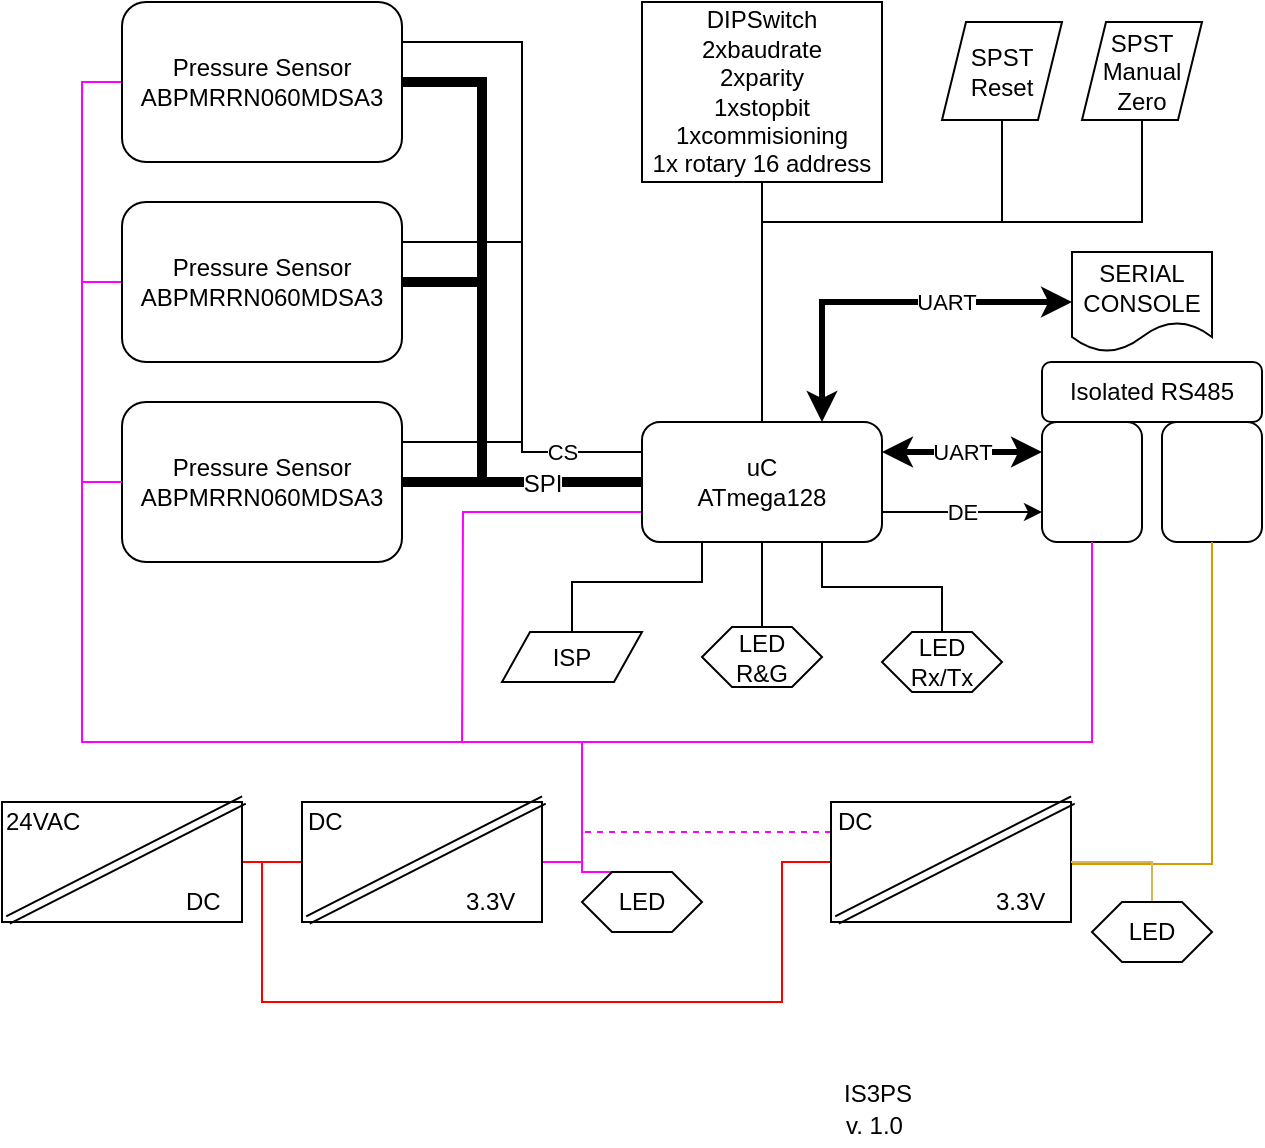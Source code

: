<mxfile version="10.7.7" type="github"><diagram id="LlulpdbKAolEpD9Ssy19" name="Page-1"><mxGraphModel dx="1394" dy="735" grid="1" gridSize="10" guides="1" tooltips="1" connect="1" arrows="1" fold="1" page="1" pageScale="1" pageWidth="1100" pageHeight="850" math="0" shadow="0"><root><mxCell id="0"/><mxCell id="1" parent="0"/><mxCell id="TUwGsqru_HO5TswtTtZo-70" style="edgeStyle=orthogonalEdgeStyle;rounded=0;orthogonalLoop=1;jettySize=auto;html=1;exitX=0;exitY=0.5;exitDx=0;exitDy=0;entryX=0;entryY=0.5;entryDx=0;entryDy=0;startArrow=none;startFill=0;endArrow=none;endFill=0;strokeColor=#FF00FF;strokeWidth=1;" parent="1" source="TUwGsqru_HO5TswtTtZo-2" target="TUwGsqru_HO5TswtTtZo-3" edge="1"><mxGeometry relative="1" as="geometry"/></mxCell><mxCell id="TUwGsqru_HO5TswtTtZo-2" value="&lt;div&gt;Pressure Sensor&lt;/div&gt;&lt;div&gt;ABPMRRN060MDSA3 &lt;br&gt;&lt;/div&gt;" style="rounded=1;whiteSpace=wrap;html=1;" parent="1" vertex="1"><mxGeometry x="100" y="80" width="140" height="80" as="geometry"/></mxCell><mxCell id="TUwGsqru_HO5TswtTtZo-22" style="edgeStyle=orthogonalEdgeStyle;rounded=0;orthogonalLoop=1;jettySize=auto;html=1;exitX=1;exitY=0.5;exitDx=0;exitDy=0;endArrow=none;endFill=0;strokeWidth=5;" parent="1" source="TUwGsqru_HO5TswtTtZo-3" edge="1"><mxGeometry relative="1" as="geometry"><mxPoint x="280" y="220" as="targetPoint"/></mxGeometry></mxCell><mxCell id="TUwGsqru_HO5TswtTtZo-69" style="edgeStyle=orthogonalEdgeStyle;rounded=0;orthogonalLoop=1;jettySize=auto;html=1;exitX=0;exitY=0.5;exitDx=0;exitDy=0;entryX=0;entryY=0.5;entryDx=0;entryDy=0;startArrow=none;startFill=0;endArrow=none;endFill=0;strokeColor=#FF00FF;strokeWidth=1;" parent="1" source="TUwGsqru_HO5TswtTtZo-3" target="TUwGsqru_HO5TswtTtZo-4" edge="1"><mxGeometry relative="1" as="geometry"/></mxCell><mxCell id="TUwGsqru_HO5TswtTtZo-3" value="&lt;div&gt;Pressure Sensor&lt;/div&gt;&lt;div&gt;ABPMRRN060MDSA3 &lt;br&gt;&lt;/div&gt;" style="rounded=1;whiteSpace=wrap;html=1;" parent="1" vertex="1"><mxGeometry x="100" y="180" width="140" height="80" as="geometry"/></mxCell><mxCell id="TUwGsqru_HO5TswtTtZo-23" style="edgeStyle=orthogonalEdgeStyle;rounded=0;orthogonalLoop=1;jettySize=auto;html=1;exitX=1;exitY=0.5;exitDx=0;exitDy=0;endArrow=none;endFill=0;strokeWidth=5;" parent="1" source="TUwGsqru_HO5TswtTtZo-4" edge="1"><mxGeometry relative="1" as="geometry"><mxPoint x="280" y="320" as="targetPoint"/></mxGeometry></mxCell><mxCell id="TUwGsqru_HO5TswtTtZo-4" value="&lt;div&gt;Pressure Sensor&lt;/div&gt;&lt;div&gt;ABPMRRN060MDSA3 &lt;br&gt;&lt;/div&gt;" style="rounded=1;whiteSpace=wrap;html=1;" parent="1" vertex="1"><mxGeometry x="100" y="280" width="140" height="80" as="geometry"/></mxCell><mxCell id="TUwGsqru_HO5TswtTtZo-11" value="UART" style="edgeStyle=orthogonalEdgeStyle;rounded=0;orthogonalLoop=1;jettySize=auto;html=1;exitX=1;exitY=0.25;exitDx=0;exitDy=0;entryX=0;entryY=0.25;entryDx=0;entryDy=0;strokeWidth=3;startArrow=classic;startFill=1;" parent="1" source="TUwGsqru_HO5TswtTtZo-5" target="TUwGsqru_HO5TswtTtZo-9" edge="1"><mxGeometry relative="1" as="geometry"/></mxCell><mxCell id="TUwGsqru_HO5TswtTtZo-12" value="DE" style="edgeStyle=orthogonalEdgeStyle;rounded=0;orthogonalLoop=1;jettySize=auto;html=1;exitX=1;exitY=0.75;exitDx=0;exitDy=0;entryX=0;entryY=0.75;entryDx=0;entryDy=0;" parent="1" source="TUwGsqru_HO5TswtTtZo-5" target="TUwGsqru_HO5TswtTtZo-9" edge="1"><mxGeometry relative="1" as="geometry"/></mxCell><mxCell id="TUwGsqru_HO5TswtTtZo-19" style="edgeStyle=orthogonalEdgeStyle;rounded=0;orthogonalLoop=1;jettySize=auto;html=1;exitX=0.25;exitY=1;exitDx=0;exitDy=0;entryX=0.5;entryY=0;entryDx=0;entryDy=0;strokeWidth=1;endArrow=none;endFill=0;" parent="1" source="TUwGsqru_HO5TswtTtZo-5" target="TUwGsqru_HO5TswtTtZo-6" edge="1"><mxGeometry relative="1" as="geometry"><Array as="points"><mxPoint x="390" y="370"/><mxPoint x="325" y="370"/></Array></mxGeometry></mxCell><mxCell id="TUwGsqru_HO5TswtTtZo-20" style="edgeStyle=orthogonalEdgeStyle;rounded=0;orthogonalLoop=1;jettySize=auto;html=1;endArrow=none;endFill=0;strokeWidth=1;entryX=0.5;entryY=0;entryDx=0;entryDy=0;exitX=0.5;exitY=1;exitDx=0;exitDy=0;" parent="1" source="TUwGsqru_HO5TswtTtZo-5" target="TUwGsqru_HO5TswtTtZo-18" edge="1"><mxGeometry relative="1" as="geometry"><mxPoint x="420" y="390" as="targetPoint"/><mxPoint x="430" y="410" as="sourcePoint"/></mxGeometry></mxCell><mxCell id="TUwGsqru_HO5TswtTtZo-21" style="edgeStyle=orthogonalEdgeStyle;rounded=0;orthogonalLoop=1;jettySize=auto;html=1;exitX=0;exitY=0.5;exitDx=0;exitDy=0;entryX=1;entryY=0.5;entryDx=0;entryDy=0;endArrow=none;endFill=0;strokeWidth=5;" parent="1" source="TUwGsqru_HO5TswtTtZo-5" target="TUwGsqru_HO5TswtTtZo-2" edge="1"><mxGeometry relative="1" as="geometry"><Array as="points"><mxPoint x="280" y="320"/><mxPoint x="280" y="120"/></Array></mxGeometry></mxCell><mxCell id="TUwGsqru_HO5TswtTtZo-24" value="SPI" style="text;html=1;resizable=0;points=[];align=center;verticalAlign=middle;labelBackgroundColor=#ffffff;" parent="TUwGsqru_HO5TswtTtZo-21" vertex="1" connectable="0"><mxGeometry x="-0.688" y="1" relative="1" as="geometry"><mxPoint as="offset"/></mxGeometry></mxCell><mxCell id="TUwGsqru_HO5TswtTtZo-25" style="edgeStyle=orthogonalEdgeStyle;rounded=0;orthogonalLoop=1;jettySize=auto;html=1;exitX=0;exitY=0.25;exitDx=0;exitDy=0;entryX=1;entryY=0.25;entryDx=0;entryDy=0;endArrow=none;endFill=0;strokeWidth=1;" parent="1" source="TUwGsqru_HO5TswtTtZo-5" target="TUwGsqru_HO5TswtTtZo-4" edge="1"><mxGeometry relative="1" as="geometry"/></mxCell><mxCell id="TUwGsqru_HO5TswtTtZo-26" style="edgeStyle=orthogonalEdgeStyle;rounded=0;orthogonalLoop=1;jettySize=auto;html=1;exitX=0;exitY=0.25;exitDx=0;exitDy=0;entryX=1;entryY=0.25;entryDx=0;entryDy=0;endArrow=none;endFill=0;strokeWidth=1;" parent="1" source="TUwGsqru_HO5TswtTtZo-5" target="TUwGsqru_HO5TswtTtZo-3" edge="1"><mxGeometry relative="1" as="geometry"/></mxCell><mxCell id="TUwGsqru_HO5TswtTtZo-27" value="CS" style="edgeStyle=orthogonalEdgeStyle;rounded=0;orthogonalLoop=1;jettySize=auto;html=1;exitX=0;exitY=0.25;exitDx=0;exitDy=0;entryX=1;entryY=0.25;entryDx=0;entryDy=0;endArrow=none;endFill=0;strokeWidth=1;" parent="1" source="TUwGsqru_HO5TswtTtZo-5" target="TUwGsqru_HO5TswtTtZo-2" edge="1"><mxGeometry x="-0.754" relative="1" as="geometry"><mxPoint as="offset"/></mxGeometry></mxCell><mxCell id="TUwGsqru_HO5TswtTtZo-28" style="edgeStyle=orthogonalEdgeStyle;rounded=0;orthogonalLoop=1;jettySize=auto;html=1;exitX=0.5;exitY=0;exitDx=0;exitDy=0;endArrow=none;endFill=0;strokeWidth=1;" parent="1" source="TUwGsqru_HO5TswtTtZo-5" target="TUwGsqru_HO5TswtTtZo-7" edge="1"><mxGeometry relative="1" as="geometry"/></mxCell><mxCell id="TUwGsqru_HO5TswtTtZo-36" value="UART" style="edgeStyle=orthogonalEdgeStyle;rounded=0;orthogonalLoop=1;jettySize=auto;html=1;exitX=0.75;exitY=0;exitDx=0;exitDy=0;entryX=0;entryY=0.5;entryDx=0;entryDy=0;endArrow=classic;endFill=1;strokeWidth=3;startArrow=classic;startFill=1;" parent="1" source="TUwGsqru_HO5TswtTtZo-5" target="TUwGsqru_HO5TswtTtZo-33" edge="1"><mxGeometry x="0.312" relative="1" as="geometry"><mxPoint as="offset"/></mxGeometry></mxCell><mxCell id="TUwGsqru_HO5TswtTtZo-71" style="edgeStyle=orthogonalEdgeStyle;rounded=0;orthogonalLoop=1;jettySize=auto;html=1;exitX=0.75;exitY=1;exitDx=0;exitDy=0;entryX=0.5;entryY=0;entryDx=0;entryDy=0;startArrow=none;startFill=0;endArrow=none;endFill=0;strokeColor=#000000;strokeWidth=1;" parent="1" source="TUwGsqru_HO5TswtTtZo-5" target="TUwGsqru_HO5TswtTtZo-17" edge="1"><mxGeometry relative="1" as="geometry"/></mxCell><mxCell id="TUwGsqru_HO5TswtTtZo-78" style="edgeStyle=orthogonalEdgeStyle;rounded=0;orthogonalLoop=1;jettySize=auto;html=1;exitX=0;exitY=0.75;exitDx=0;exitDy=0;startArrow=none;startFill=0;endArrow=none;endFill=0;strokeColor=#FF00FF;strokeWidth=1;" parent="1" source="TUwGsqru_HO5TswtTtZo-5" edge="1"><mxGeometry relative="1" as="geometry"><mxPoint x="270" y="450" as="targetPoint"/></mxGeometry></mxCell><mxCell id="TUwGsqru_HO5TswtTtZo-5" value="&lt;div&gt;uC&lt;/div&gt;&lt;div&gt;ATmega128&lt;br&gt;&lt;/div&gt;" style="rounded=1;whiteSpace=wrap;html=1;" parent="1" vertex="1"><mxGeometry x="360" y="290" width="120" height="60" as="geometry"/></mxCell><mxCell id="TUwGsqru_HO5TswtTtZo-6" value="ISP" style="shape=parallelogram;perimeter=parallelogramPerimeter;whiteSpace=wrap;html=1;" parent="1" vertex="1"><mxGeometry x="290" y="395" width="70" height="25" as="geometry"/></mxCell><mxCell id="TUwGsqru_HO5TswtTtZo-7" value="&lt;div&gt;DIPSwitch&lt;/div&gt;&lt;div&gt;2xbaudrate&lt;/div&gt;&lt;div&gt;2xparity&lt;/div&gt;&lt;div&gt;1xstopbit&lt;/div&gt;&lt;div&gt;1xcommisioning&lt;/div&gt;&lt;div&gt;1x rotary 16 address&lt;br&gt;&lt;/div&gt;" style="rounded=0;whiteSpace=wrap;html=1;" parent="1" vertex="1"><mxGeometry x="360" y="80" width="120" height="90" as="geometry"/></mxCell><mxCell id="TUwGsqru_HO5TswtTtZo-8" value="Isolated RS485" style="rounded=1;whiteSpace=wrap;html=1;" parent="1" vertex="1"><mxGeometry x="560" y="260" width="110" height="30" as="geometry"/></mxCell><mxCell id="TUwGsqru_HO5TswtTtZo-9" value="" style="rounded=1;whiteSpace=wrap;html=1;" parent="1" vertex="1"><mxGeometry x="560" y="290" width="50" height="60" as="geometry"/></mxCell><mxCell id="TUwGsqru_HO5TswtTtZo-10" value="" style="rounded=1;whiteSpace=wrap;html=1;" parent="1" vertex="1"><mxGeometry x="620" y="290" width="50" height="60" as="geometry"/></mxCell><mxCell id="TUwGsqru_HO5TswtTtZo-17" value="&lt;div&gt;LED&lt;/div&gt;&lt;div&gt;Rx/Tx&lt;br&gt;&lt;/div&gt;" style="shape=hexagon;perimeter=hexagonPerimeter2;whiteSpace=wrap;html=1;fillColor=#ffffff;" parent="1" vertex="1"><mxGeometry x="480" y="395" width="60" height="30" as="geometry"/></mxCell><mxCell id="TUwGsqru_HO5TswtTtZo-18" value="&lt;div&gt;LED&lt;/div&gt;&lt;div&gt;R&amp;amp;G&lt;br&gt;&lt;/div&gt;" style="shape=hexagon;perimeter=hexagonPerimeter2;whiteSpace=wrap;html=1;fillColor=#ffffff;" parent="1" vertex="1"><mxGeometry x="390" y="392.5" width="60" height="30" as="geometry"/></mxCell><mxCell id="TUwGsqru_HO5TswtTtZo-31" style="edgeStyle=orthogonalEdgeStyle;rounded=0;orthogonalLoop=1;jettySize=auto;html=1;exitX=0.5;exitY=1;exitDx=0;exitDy=0;entryX=0.5;entryY=0;entryDx=0;entryDy=0;endArrow=none;endFill=0;strokeWidth=1;" parent="1" source="TUwGsqru_HO5TswtTtZo-29" target="TUwGsqru_HO5TswtTtZo-5" edge="1"><mxGeometry relative="1" as="geometry"><Array as="points"><mxPoint x="540" y="190"/><mxPoint x="420" y="190"/></Array></mxGeometry></mxCell><mxCell id="TUwGsqru_HO5TswtTtZo-29" value="&lt;div&gt;SPST&lt;/div&gt;&lt;div&gt;Reset&lt;/div&gt;" style="shape=parallelogram;perimeter=parallelogramPerimeter;whiteSpace=wrap;html=1;fillColor=#ffffff;" parent="1" vertex="1"><mxGeometry x="510" y="90" width="60" height="49" as="geometry"/></mxCell><mxCell id="TUwGsqru_HO5TswtTtZo-32" style="edgeStyle=orthogonalEdgeStyle;rounded=0;orthogonalLoop=1;jettySize=auto;html=1;exitX=0.5;exitY=1;exitDx=0;exitDy=0;endArrow=none;endFill=0;strokeWidth=1;" parent="1" source="TUwGsqru_HO5TswtTtZo-30" target="TUwGsqru_HO5TswtTtZo-5" edge="1"><mxGeometry relative="1" as="geometry"><Array as="points"><mxPoint x="610" y="190"/><mxPoint x="420" y="190"/></Array></mxGeometry></mxCell><mxCell id="TUwGsqru_HO5TswtTtZo-30" value="&lt;div&gt;SPST&lt;/div&gt;&lt;div&gt;Manual&lt;/div&gt;&lt;div&gt;Zero&lt;br&gt;&lt;/div&gt;" style="shape=parallelogram;perimeter=parallelogramPerimeter;whiteSpace=wrap;html=1;fillColor=#ffffff;" parent="1" vertex="1"><mxGeometry x="580" y="90" width="60" height="49" as="geometry"/></mxCell><mxCell id="TUwGsqru_HO5TswtTtZo-33" value="&lt;div&gt;SERIAL &lt;br&gt;&lt;/div&gt;&lt;div&gt;CONSOLE&lt;br&gt;&lt;/div&gt;" style="shape=document;whiteSpace=wrap;html=1;boundedLbl=1;fillColor=#ffffff;" parent="1" vertex="1"><mxGeometry x="575" y="205" width="70" height="50" as="geometry"/></mxCell><mxCell id="TUwGsqru_HO5TswtTtZo-64" style="edgeStyle=orthogonalEdgeStyle;rounded=0;orthogonalLoop=1;jettySize=auto;html=1;exitX=1;exitY=0.5;exitDx=0;exitDy=0;entryX=0;entryY=0.5;entryDx=0;entryDy=0;startArrow=none;startFill=0;endArrow=none;endFill=0;strokeWidth=1;fillColor=#f8cecc;strokeColor=#FF0000;" parent="1" source="TUwGsqru_HO5TswtTtZo-38" target="TUwGsqru_HO5TswtTtZo-43" edge="1"><mxGeometry relative="1" as="geometry"/></mxCell><mxCell id="TUwGsqru_HO5TswtTtZo-65" style="edgeStyle=orthogonalEdgeStyle;rounded=0;orthogonalLoop=1;jettySize=auto;html=1;exitX=1;exitY=0.5;exitDx=0;exitDy=0;entryX=0;entryY=0.5;entryDx=0;entryDy=0;startArrow=none;startFill=0;endArrow=none;endFill=0;strokeWidth=1;fillColor=#f8cecc;strokeColor=#FF0000;" parent="1" source="TUwGsqru_HO5TswtTtZo-38" target="TUwGsqru_HO5TswtTtZo-59" edge="1"><mxGeometry relative="1" as="geometry"><Array as="points"><mxPoint x="170" y="510"/><mxPoint x="170" y="580"/><mxPoint x="430" y="580"/><mxPoint x="430" y="510"/><mxPoint x="455" y="510"/></Array></mxGeometry></mxCell><mxCell id="TUwGsqru_HO5TswtTtZo-38" value="" style="rounded=0;whiteSpace=wrap;html=1;fillColor=#ffffff;" parent="1" vertex="1"><mxGeometry x="40" y="480" width="120" height="60" as="geometry"/></mxCell><mxCell id="TUwGsqru_HO5TswtTtZo-39" value="24VAC" style="text;html=1;resizable=0;points=[];autosize=1;align=left;verticalAlign=top;spacingTop=-4;" parent="1" vertex="1"><mxGeometry x="40" y="480" width="50" height="20" as="geometry"/></mxCell><mxCell id="TUwGsqru_HO5TswtTtZo-40" value="" style="shape=link;html=1;startArrow=classic;startFill=1;endArrow=classic;endFill=1;strokeWidth=1;exitX=0.025;exitY=0.983;exitDx=0;exitDy=0;exitPerimeter=0;entryX=1.008;entryY=-0.017;entryDx=0;entryDy=0;entryPerimeter=0;" parent="1" source="TUwGsqru_HO5TswtTtZo-38" target="TUwGsqru_HO5TswtTtZo-38" edge="1"><mxGeometry width="50" height="50" relative="1" as="geometry"><mxPoint x="40" y="610" as="sourcePoint"/><mxPoint x="90" y="560" as="targetPoint"/></mxGeometry></mxCell><mxCell id="TUwGsqru_HO5TswtTtZo-41" value="DC" style="text;html=1;resizable=0;points=[];autosize=1;align=left;verticalAlign=top;spacingTop=-4;" parent="1" vertex="1"><mxGeometry x="130" y="520" width="30" height="20" as="geometry"/></mxCell><mxCell id="TUwGsqru_HO5TswtTtZo-67" style="edgeStyle=orthogonalEdgeStyle;rounded=0;orthogonalLoop=1;jettySize=auto;html=1;exitX=1;exitY=0.5;exitDx=0;exitDy=0;entryX=0.5;entryY=1;entryDx=0;entryDy=0;startArrow=none;startFill=0;endArrow=none;endFill=0;strokeColor=#FF00FF;strokeWidth=1;" parent="1" source="TUwGsqru_HO5TswtTtZo-43" target="TUwGsqru_HO5TswtTtZo-9" edge="1"><mxGeometry relative="1" as="geometry"><Array as="points"><mxPoint x="330" y="510"/><mxPoint x="330" y="450"/><mxPoint x="585" y="450"/></Array></mxGeometry></mxCell><mxCell id="TUwGsqru_HO5TswtTtZo-68" style="edgeStyle=orthogonalEdgeStyle;rounded=0;orthogonalLoop=1;jettySize=auto;html=1;exitX=1;exitY=0.5;exitDx=0;exitDy=0;entryX=0;entryY=0.5;entryDx=0;entryDy=0;startArrow=none;startFill=0;endArrow=none;endFill=0;strokeColor=#FF00FF;strokeWidth=1;" parent="1" source="TUwGsqru_HO5TswtTtZo-43" target="TUwGsqru_HO5TswtTtZo-4" edge="1"><mxGeometry relative="1" as="geometry"><Array as="points"><mxPoint x="330" y="510"/><mxPoint x="330" y="450"/><mxPoint x="80" y="450"/><mxPoint x="80" y="320"/></Array></mxGeometry></mxCell><mxCell id="TUwGsqru_HO5TswtTtZo-43" value="" style="rounded=0;whiteSpace=wrap;html=1;fillColor=#ffffff;" parent="1" vertex="1"><mxGeometry x="190" y="480" width="120" height="60" as="geometry"/></mxCell><mxCell id="TUwGsqru_HO5TswtTtZo-44" value="" style="shape=link;html=1;startArrow=classic;startFill=1;endArrow=classic;endFill=1;strokeWidth=1;exitX=0.025;exitY=0.983;exitDx=0;exitDy=0;exitPerimeter=0;entryX=1.008;entryY=-0.017;entryDx=0;entryDy=0;entryPerimeter=0;" parent="1" source="TUwGsqru_HO5TswtTtZo-43" target="TUwGsqru_HO5TswtTtZo-43" edge="1"><mxGeometry width="50" height="50" relative="1" as="geometry"><mxPoint x="190" y="610" as="sourcePoint"/><mxPoint x="240" y="560" as="targetPoint"/></mxGeometry></mxCell><mxCell id="TUwGsqru_HO5TswtTtZo-45" value="DC" style="text;html=1;resizable=0;points=[];autosize=1;align=left;verticalAlign=top;spacingTop=-4;direction=south;" parent="1" vertex="1"><mxGeometry x="191" y="480" width="20" height="30" as="geometry"/></mxCell><mxCell id="TUwGsqru_HO5TswtTtZo-46" value="3.3V" style="text;html=1;resizable=0;points=[];autosize=1;align=left;verticalAlign=top;spacingTop=-4;" parent="1" vertex="1"><mxGeometry x="270" y="520" width="40" height="20" as="geometry"/></mxCell><mxCell id="TUwGsqru_HO5TswtTtZo-66" style="edgeStyle=orthogonalEdgeStyle;rounded=0;orthogonalLoop=1;jettySize=auto;html=1;exitX=1;exitY=0.5;exitDx=0;exitDy=0;entryX=0.5;entryY=1;entryDx=0;entryDy=0;startArrow=none;startFill=0;endArrow=none;endFill=0;strokeWidth=1;fillColor=#ffe6cc;strokeColor=#d79b00;" parent="1" source="TUwGsqru_HO5TswtTtZo-59" target="TUwGsqru_HO5TswtTtZo-10" edge="1"><mxGeometry relative="1" as="geometry"><Array as="points"><mxPoint x="645" y="511"/></Array></mxGeometry></mxCell><mxCell id="TUwGsqru_HO5TswtTtZo-72" style="edgeStyle=orthogonalEdgeStyle;rounded=0;orthogonalLoop=1;jettySize=auto;html=1;exitX=0;exitY=0.25;exitDx=0;exitDy=0;startArrow=none;startFill=0;endArrow=none;endFill=0;strokeColor=#FF00FF;strokeWidth=1;dashed=1;" parent="1" source="TUwGsqru_HO5TswtTtZo-59" edge="1"><mxGeometry relative="1" as="geometry"><mxPoint x="330" y="495" as="targetPoint"/></mxGeometry></mxCell><mxCell id="TUwGsqru_HO5TswtTtZo-59" value="" style="rounded=0;whiteSpace=wrap;html=1;fillColor=#ffffff;" parent="1" vertex="1"><mxGeometry x="454.5" y="480" width="120" height="60" as="geometry"/></mxCell><mxCell id="TUwGsqru_HO5TswtTtZo-60" value="" style="shape=link;html=1;startArrow=classic;startFill=1;endArrow=classic;endFill=1;strokeWidth=1;exitX=0.025;exitY=0.983;exitDx=0;exitDy=0;exitPerimeter=0;entryX=1.008;entryY=-0.017;entryDx=0;entryDy=0;entryPerimeter=0;" parent="1" source="TUwGsqru_HO5TswtTtZo-59" target="TUwGsqru_HO5TswtTtZo-59" edge="1"><mxGeometry width="50" height="50" relative="1" as="geometry"><mxPoint x="454.5" y="610" as="sourcePoint"/><mxPoint x="504.5" y="560" as="targetPoint"/></mxGeometry></mxCell><mxCell id="TUwGsqru_HO5TswtTtZo-61" value="DC" style="text;html=1;resizable=0;points=[];autosize=1;align=left;verticalAlign=top;spacingTop=-4;direction=south;" parent="1" vertex="1"><mxGeometry x="455.5" y="480" width="20" height="30" as="geometry"/></mxCell><mxCell id="TUwGsqru_HO5TswtTtZo-62" value="3.3V" style="text;html=1;resizable=0;points=[];autosize=1;align=left;verticalAlign=top;spacingTop=-4;" parent="1" vertex="1"><mxGeometry x="534.5" y="520" width="40" height="20" as="geometry"/></mxCell><mxCell id="TUwGsqru_HO5TswtTtZo-75" style="edgeStyle=orthogonalEdgeStyle;rounded=0;orthogonalLoop=1;jettySize=auto;html=1;exitX=0.5;exitY=0;exitDx=0;exitDy=0;startArrow=none;startFill=0;endArrow=none;endFill=0;strokeColor=#FF00FF;strokeWidth=1;" parent="1" source="TUwGsqru_HO5TswtTtZo-73" edge="1"><mxGeometry relative="1" as="geometry"><mxPoint x="330" y="510" as="targetPoint"/></mxGeometry></mxCell><mxCell id="TUwGsqru_HO5TswtTtZo-73" value="&lt;div&gt;LED&lt;/div&gt;" style="shape=hexagon;perimeter=hexagonPerimeter2;whiteSpace=wrap;html=1;fillColor=#ffffff;" parent="1" vertex="1"><mxGeometry x="330" y="515" width="60" height="30" as="geometry"/></mxCell><mxCell id="TUwGsqru_HO5TswtTtZo-77" style="edgeStyle=orthogonalEdgeStyle;rounded=0;orthogonalLoop=1;jettySize=auto;html=1;exitX=0.5;exitY=0;exitDx=0;exitDy=0;entryX=1;entryY=0.5;entryDx=0;entryDy=0;startArrow=none;startFill=0;endArrow=none;endFill=0;strokeColor=#d6b656;strokeWidth=1;fillColor=#fff2cc;" parent="1" source="TUwGsqru_HO5TswtTtZo-74" target="TUwGsqru_HO5TswtTtZo-59" edge="1"><mxGeometry relative="1" as="geometry"/></mxCell><mxCell id="TUwGsqru_HO5TswtTtZo-74" value="LED" style="shape=hexagon;perimeter=hexagonPerimeter2;whiteSpace=wrap;html=1;fillColor=#ffffff;" parent="1" vertex="1"><mxGeometry x="585" y="530" width="60" height="30" as="geometry"/></mxCell><mxCell id="iFWgPMNFV_h5GMtd4Mhe-1" value="IS3PS" style="text;html=1;resizable=0;points=[];autosize=1;align=left;verticalAlign=top;spacingTop=-4;" vertex="1" parent="1"><mxGeometry x="459" y="616" width="50" height="20" as="geometry"/></mxCell><mxCell id="iFWgPMNFV_h5GMtd4Mhe-2" value="v. 1.0" style="text;html=1;resizable=0;points=[];autosize=1;align=left;verticalAlign=top;spacingTop=-4;" vertex="1" parent="1"><mxGeometry x="460" y="632" width="40" height="20" as="geometry"/></mxCell></root></mxGraphModel></diagram></mxfile>